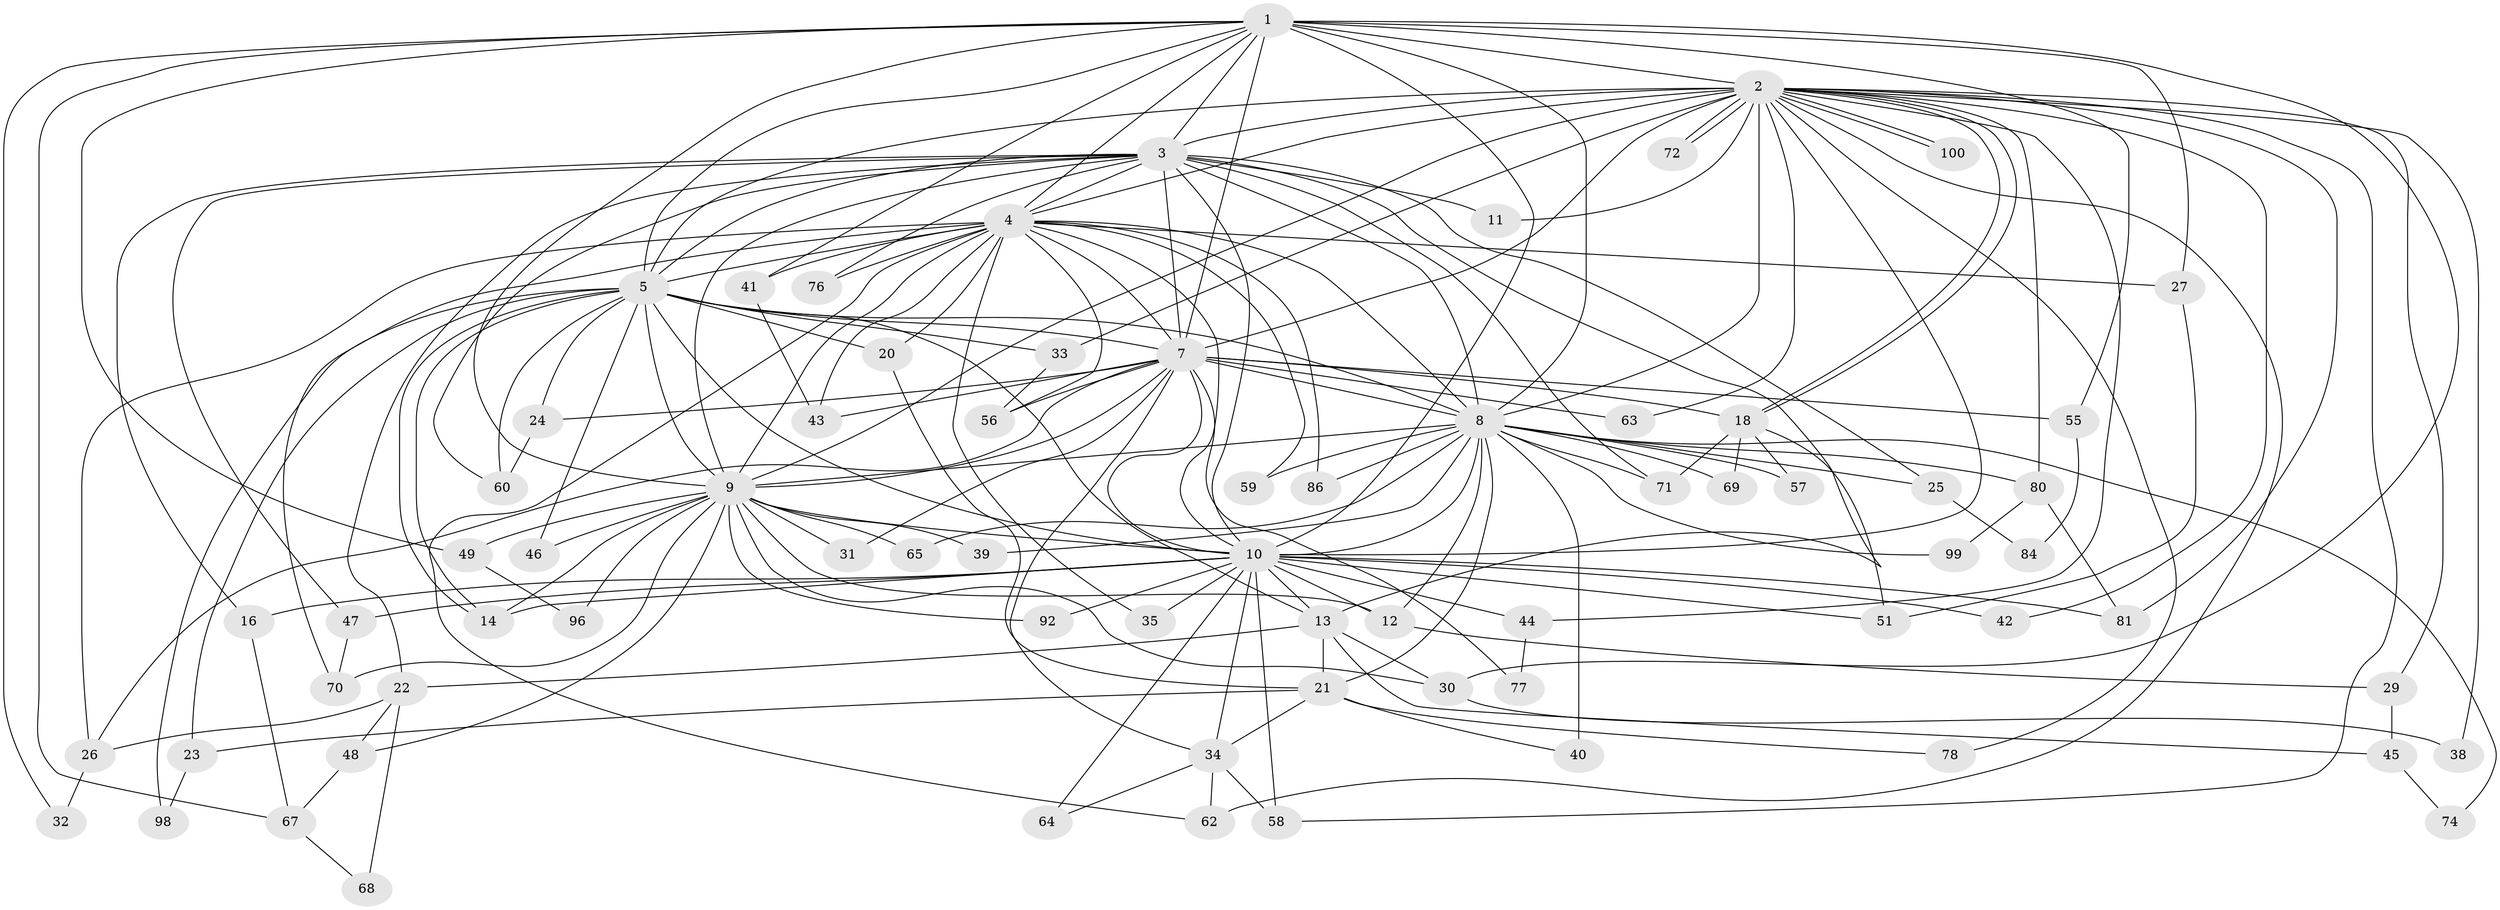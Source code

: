 // original degree distribution, {17: 0.01, 23: 0.01, 19: 0.02, 21: 0.02, 15: 0.01, 26: 0.01, 22: 0.01, 24: 0.01, 2: 0.48, 3: 0.32, 7: 0.03, 4: 0.05, 5: 0.02}
// Generated by graph-tools (version 1.1) at 2025/38/02/21/25 10:38:53]
// undirected, 72 vertices, 181 edges
graph export_dot {
graph [start="1"]
  node [color=gray90,style=filled];
  1 [super="+61"];
  2 [super="+6"];
  3 [super="+54"];
  4 [super="+82"];
  5 [super="+95"];
  7 [super="+15"];
  8 [super="+93"];
  9 [super="+97"];
  10 [super="+83"];
  11;
  12 [super="+17"];
  13 [super="+19"];
  14 [super="+52"];
  16;
  18 [super="+37"];
  20;
  21 [super="+36"];
  22;
  23;
  24 [super="+79"];
  25;
  26 [super="+28"];
  27 [super="+94"];
  29;
  30 [super="+53"];
  31;
  32;
  33;
  34 [super="+75"];
  35;
  38 [super="+50"];
  39;
  40;
  41;
  42;
  43 [super="+66"];
  44;
  45;
  46;
  47;
  48 [super="+88"];
  49;
  51;
  55;
  56 [super="+91"];
  57;
  58 [super="+90"];
  59;
  60;
  62;
  63;
  64;
  65 [super="+73"];
  67;
  68;
  69;
  70 [super="+85"];
  71 [super="+89"];
  72;
  74;
  76;
  77;
  78;
  80;
  81 [super="+87"];
  84;
  86;
  92;
  96;
  98;
  99;
  100;
  1 -- 2 [weight=2];
  1 -- 3;
  1 -- 4;
  1 -- 5;
  1 -- 7;
  1 -- 8;
  1 -- 9;
  1 -- 10 [weight=2];
  1 -- 27;
  1 -- 30;
  1 -- 32;
  1 -- 41;
  1 -- 49;
  1 -- 55;
  1 -- 67;
  2 -- 3 [weight=2];
  2 -- 4 [weight=2];
  2 -- 5 [weight=2];
  2 -- 7 [weight=3];
  2 -- 8 [weight=2];
  2 -- 9 [weight=2];
  2 -- 10 [weight=2];
  2 -- 11;
  2 -- 18;
  2 -- 18;
  2 -- 38 [weight=2];
  2 -- 42;
  2 -- 58;
  2 -- 63;
  2 -- 72;
  2 -- 72;
  2 -- 80;
  2 -- 81;
  2 -- 100;
  2 -- 100;
  2 -- 33;
  2 -- 44;
  2 -- 78;
  2 -- 29;
  2 -- 62;
  3 -- 4;
  3 -- 5 [weight=2];
  3 -- 7;
  3 -- 8;
  3 -- 9;
  3 -- 10;
  3 -- 11;
  3 -- 16;
  3 -- 22;
  3 -- 25;
  3 -- 47;
  3 -- 60;
  3 -- 76;
  3 -- 13;
  3 -- 71;
  4 -- 5;
  4 -- 7;
  4 -- 8;
  4 -- 9;
  4 -- 10;
  4 -- 20;
  4 -- 27;
  4 -- 35;
  4 -- 41;
  4 -- 43;
  4 -- 56;
  4 -- 59;
  4 -- 70;
  4 -- 76;
  4 -- 86;
  4 -- 62;
  4 -- 26;
  5 -- 7;
  5 -- 8;
  5 -- 9;
  5 -- 10;
  5 -- 13;
  5 -- 14 [weight=2];
  5 -- 14;
  5 -- 20;
  5 -- 23;
  5 -- 24;
  5 -- 33;
  5 -- 46;
  5 -- 60;
  5 -- 98;
  7 -- 8;
  7 -- 9;
  7 -- 10;
  7 -- 24;
  7 -- 26;
  7 -- 34;
  7 -- 43;
  7 -- 55;
  7 -- 63;
  7 -- 77;
  7 -- 31;
  7 -- 18;
  7 -- 56;
  8 -- 9 [weight=2];
  8 -- 10;
  8 -- 25;
  8 -- 39;
  8 -- 40 [weight=2];
  8 -- 57;
  8 -- 59;
  8 -- 65 [weight=2];
  8 -- 69;
  8 -- 71;
  8 -- 74;
  8 -- 80;
  8 -- 86;
  8 -- 99;
  8 -- 12;
  8 -- 21;
  9 -- 10;
  9 -- 12;
  9 -- 30;
  9 -- 31;
  9 -- 39;
  9 -- 46;
  9 -- 48;
  9 -- 49;
  9 -- 65;
  9 -- 70;
  9 -- 92;
  9 -- 96;
  9 -- 14;
  10 -- 12;
  10 -- 13;
  10 -- 16;
  10 -- 35;
  10 -- 42;
  10 -- 44;
  10 -- 47;
  10 -- 51;
  10 -- 58;
  10 -- 64;
  10 -- 92;
  10 -- 81;
  10 -- 34;
  10 -- 14;
  12 -- 29;
  13 -- 21;
  13 -- 22;
  13 -- 45;
  13 -- 30;
  16 -- 67;
  18 -- 51;
  18 -- 57;
  18 -- 69;
  18 -- 71;
  20 -- 21;
  21 -- 23;
  21 -- 34;
  21 -- 40;
  21 -- 78;
  22 -- 26;
  22 -- 48;
  22 -- 68;
  23 -- 98;
  24 -- 60;
  25 -- 84;
  26 -- 32;
  27 -- 51;
  29 -- 45;
  30 -- 38;
  33 -- 56;
  34 -- 62;
  34 -- 64;
  34 -- 58;
  41 -- 43;
  44 -- 77;
  45 -- 74;
  47 -- 70;
  48 -- 67;
  49 -- 96;
  55 -- 84;
  67 -- 68;
  80 -- 81;
  80 -- 99;
}
